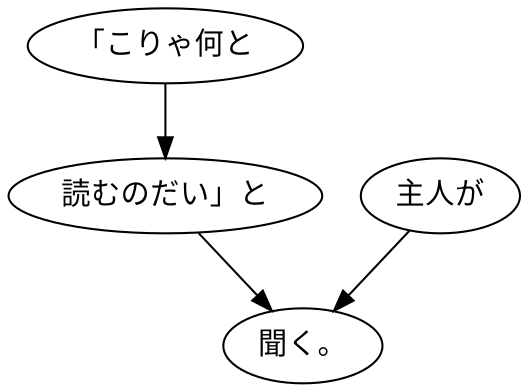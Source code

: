 digraph graph8162 {
	node0 [label="「こりゃ何と"];
	node1 [label="読むのだい」と"];
	node2 [label="主人が"];
	node3 [label="聞く。"];
	node0 -> node1;
	node1 -> node3;
	node2 -> node3;
}
